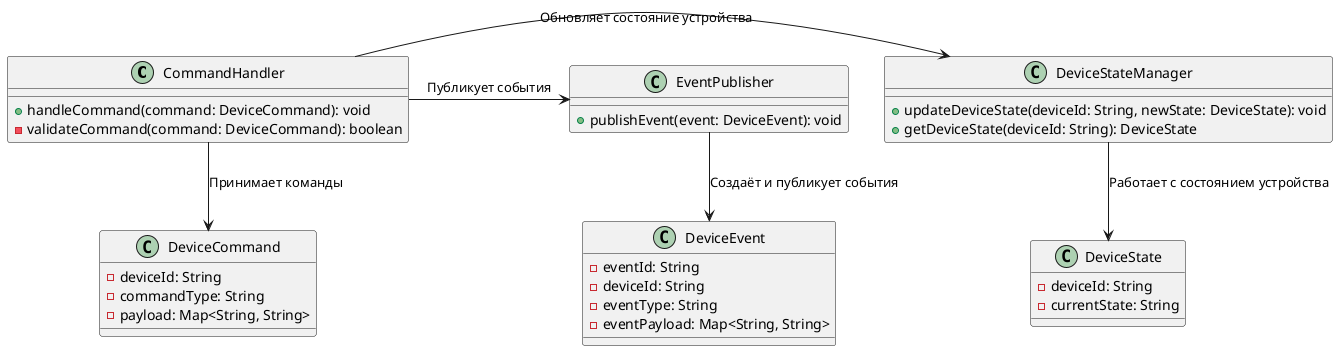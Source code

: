 @startuml
class CommandHandler {
    + handleCommand(command: DeviceCommand): void
    - validateCommand(command: DeviceCommand): boolean
}

class DeviceStateManager {
    + updateDeviceState(deviceId: String, newState: DeviceState): void
    + getDeviceState(deviceId: String): DeviceState
}

class EventPublisher {
    + publishEvent(event: DeviceEvent): void
}

class DeviceCommand {
    - deviceId: String
    - commandType: String
    - payload: Map<String, String>
}

class DeviceState {
    - deviceId: String
    - currentState: String
}

class DeviceEvent {
    - eventId: String
    - deviceId: String
    - eventType: String
    - eventPayload: Map<String, String>
}

CommandHandler -> DeviceStateManager : "Обновляет состояние устройства"
CommandHandler -> EventPublisher : "Публикует события"
CommandHandler --> DeviceCommand : "Принимает команды"
DeviceStateManager --> DeviceState : "Работает с состоянием устройства"
EventPublisher --> DeviceEvent : "Создаёт и публикует события"
@enduml
